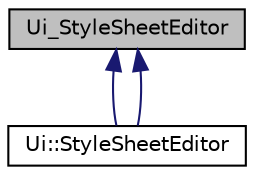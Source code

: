 digraph G
{
  edge [fontname="Helvetica",fontsize="10",labelfontname="Helvetica",labelfontsize="10"];
  node [fontname="Helvetica",fontsize="10",shape=record];
  Node1 [label="Ui_StyleSheetEditor",height=0.2,width=0.4,color="black", fillcolor="grey75", style="filled" fontcolor="black"];
  Node1 -> Node2 [dir="back",color="midnightblue",fontsize="10",style="solid",fontname="Helvetica"];
  Node2 [label="Ui::StyleSheetEditor",height=0.2,width=0.4,color="black", fillcolor="white", style="filled",URL="$class_ui_1_1_style_sheet_editor.html"];
  Node1 -> Node2 [dir="back",color="midnightblue",fontsize="10",style="solid",fontname="Helvetica"];
}
